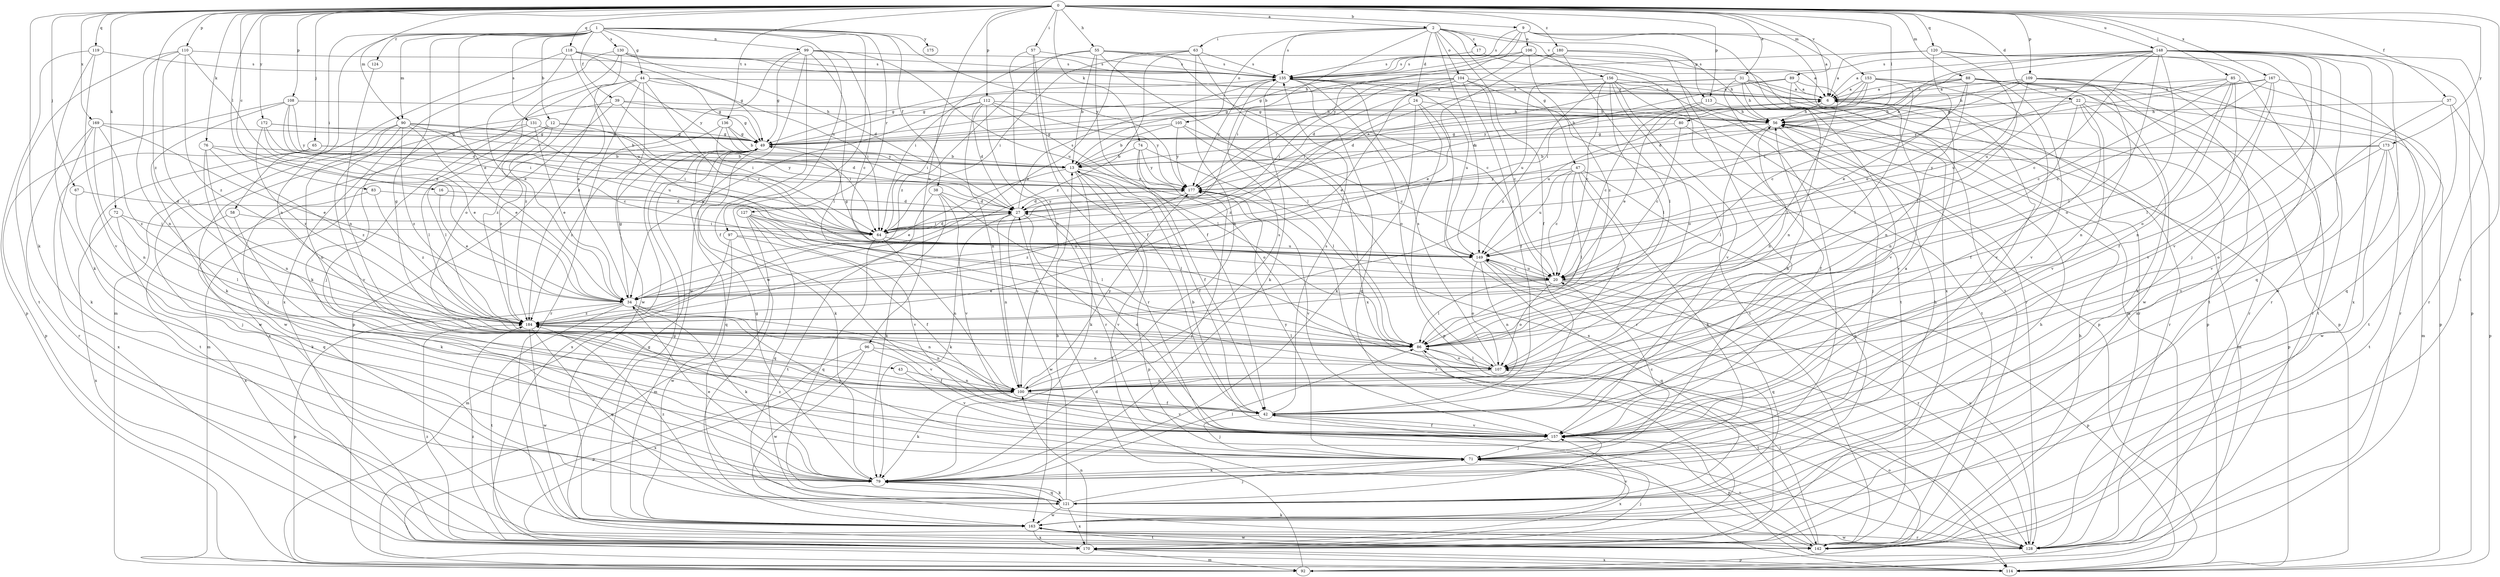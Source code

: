strict digraph  {
0;
1;
2;
6;
9;
12;
13;
16;
17;
20;
22;
24;
27;
31;
34;
37;
38;
39;
42;
43;
44;
47;
49;
55;
56;
57;
58;
63;
64;
65;
67;
71;
72;
74;
76;
79;
80;
83;
85;
86;
88;
89;
90;
92;
96;
97;
99;
100;
104;
105;
106;
107;
108;
109;
110;
112;
113;
114;
118;
119;
120;
121;
124;
127;
128;
130;
131;
135;
136;
142;
148;
149;
153;
156;
157;
163;
167;
169;
170;
172;
173;
175;
177;
180;
184;
0 -> 2  [label=a];
0 -> 9  [label=b];
0 -> 16  [label=c];
0 -> 22  [label=d];
0 -> 31  [label=e];
0 -> 37  [label=f];
0 -> 55  [label=h];
0 -> 57  [label=i];
0 -> 65  [label=j];
0 -> 67  [label=j];
0 -> 72  [label=k];
0 -> 74  [label=k];
0 -> 76  [label=k];
0 -> 79  [label=k];
0 -> 80  [label=l];
0 -> 83  [label=l];
0 -> 85  [label=l];
0 -> 88  [label=m];
0 -> 89  [label=m];
0 -> 90  [label=m];
0 -> 96  [label=n];
0 -> 108  [label=p];
0 -> 109  [label=p];
0 -> 110  [label=p];
0 -> 112  [label=p];
0 -> 113  [label=p];
0 -> 118  [label=q];
0 -> 119  [label=q];
0 -> 120  [label=q];
0 -> 136  [label=t];
0 -> 142  [label=t];
0 -> 148  [label=u];
0 -> 153  [label=v];
0 -> 167  [label=x];
0 -> 169  [label=x];
0 -> 172  [label=y];
0 -> 173  [label=y];
0 -> 180  [label=z];
0 -> 184  [label=z];
1 -> 12  [label=b];
1 -> 34  [label=e];
1 -> 38  [label=f];
1 -> 39  [label=f];
1 -> 43  [label=g];
1 -> 44  [label=g];
1 -> 58  [label=i];
1 -> 90  [label=m];
1 -> 97  [label=n];
1 -> 99  [label=n];
1 -> 100  [label=n];
1 -> 124  [label=r];
1 -> 127  [label=r];
1 -> 130  [label=s];
1 -> 131  [label=s];
1 -> 163  [label=w];
1 -> 175  [label=y];
1 -> 177  [label=y];
2 -> 17  [label=c];
2 -> 24  [label=d];
2 -> 42  [label=f];
2 -> 47  [label=g];
2 -> 63  [label=i];
2 -> 64  [label=i];
2 -> 104  [label=o];
2 -> 105  [label=o];
2 -> 113  [label=p];
2 -> 135  [label=s];
2 -> 149  [label=u];
2 -> 156  [label=v];
6 -> 56  [label=h];
6 -> 71  [label=j];
6 -> 128  [label=r];
6 -> 135  [label=s];
6 -> 149  [label=u];
6 -> 157  [label=v];
9 -> 6  [label=a];
9 -> 13  [label=b];
9 -> 106  [label=o];
9 -> 135  [label=s];
9 -> 142  [label=t];
9 -> 170  [label=x];
9 -> 177  [label=y];
12 -> 49  [label=g];
12 -> 64  [label=i];
12 -> 86  [label=l];
12 -> 92  [label=m];
12 -> 184  [label=z];
13 -> 6  [label=a];
13 -> 34  [label=e];
13 -> 42  [label=f];
13 -> 79  [label=k];
13 -> 114  [label=p];
13 -> 142  [label=t];
13 -> 177  [label=y];
16 -> 27  [label=d];
16 -> 34  [label=e];
17 -> 135  [label=s];
17 -> 142  [label=t];
20 -> 34  [label=e];
20 -> 86  [label=l];
20 -> 107  [label=o];
20 -> 114  [label=p];
20 -> 121  [label=q];
20 -> 149  [label=u];
22 -> 42  [label=f];
22 -> 56  [label=h];
22 -> 79  [label=k];
22 -> 92  [label=m];
22 -> 100  [label=n];
22 -> 149  [label=u];
22 -> 157  [label=v];
24 -> 56  [label=h];
24 -> 79  [label=k];
24 -> 114  [label=p];
24 -> 128  [label=r];
24 -> 184  [label=z];
27 -> 64  [label=i];
27 -> 79  [label=k];
27 -> 100  [label=n];
27 -> 135  [label=s];
27 -> 157  [label=v];
27 -> 163  [label=w];
27 -> 177  [label=y];
31 -> 6  [label=a];
31 -> 49  [label=g];
31 -> 56  [label=h];
31 -> 64  [label=i];
31 -> 71  [label=j];
31 -> 114  [label=p];
31 -> 128  [label=r];
31 -> 157  [label=v];
34 -> 49  [label=g];
34 -> 71  [label=j];
34 -> 79  [label=k];
34 -> 100  [label=n];
34 -> 114  [label=p];
34 -> 142  [label=t];
34 -> 157  [label=v];
34 -> 184  [label=z];
37 -> 56  [label=h];
37 -> 114  [label=p];
37 -> 142  [label=t];
37 -> 157  [label=v];
38 -> 27  [label=d];
38 -> 79  [label=k];
38 -> 86  [label=l];
38 -> 142  [label=t];
38 -> 157  [label=v];
39 -> 49  [label=g];
39 -> 56  [label=h];
39 -> 64  [label=i];
39 -> 71  [label=j];
39 -> 184  [label=z];
42 -> 56  [label=h];
42 -> 71  [label=j];
42 -> 114  [label=p];
42 -> 135  [label=s];
42 -> 157  [label=v];
43 -> 100  [label=n];
43 -> 157  [label=v];
44 -> 6  [label=a];
44 -> 20  [label=c];
44 -> 49  [label=g];
44 -> 64  [label=i];
44 -> 79  [label=k];
44 -> 114  [label=p];
44 -> 128  [label=r];
44 -> 163  [label=w];
44 -> 184  [label=z];
47 -> 20  [label=c];
47 -> 79  [label=k];
47 -> 86  [label=l];
47 -> 107  [label=o];
47 -> 121  [label=q];
47 -> 149  [label=u];
47 -> 177  [label=y];
49 -> 13  [label=b];
49 -> 79  [label=k];
49 -> 121  [label=q];
49 -> 170  [label=x];
49 -> 184  [label=z];
55 -> 6  [label=a];
55 -> 13  [label=b];
55 -> 20  [label=c];
55 -> 42  [label=f];
55 -> 64  [label=i];
55 -> 86  [label=l];
55 -> 135  [label=s];
55 -> 184  [label=z];
56 -> 49  [label=g];
56 -> 71  [label=j];
56 -> 86  [label=l];
56 -> 92  [label=m];
56 -> 114  [label=p];
57 -> 42  [label=f];
57 -> 100  [label=n];
57 -> 128  [label=r];
57 -> 135  [label=s];
58 -> 64  [label=i];
58 -> 79  [label=k];
58 -> 170  [label=x];
63 -> 34  [label=e];
63 -> 64  [label=i];
63 -> 100  [label=n];
63 -> 135  [label=s];
63 -> 170  [label=x];
63 -> 184  [label=z];
64 -> 27  [label=d];
64 -> 100  [label=n];
64 -> 121  [label=q];
64 -> 149  [label=u];
65 -> 13  [label=b];
65 -> 142  [label=t];
65 -> 170  [label=x];
65 -> 177  [label=y];
67 -> 27  [label=d];
67 -> 71  [label=j];
71 -> 20  [label=c];
71 -> 79  [label=k];
71 -> 170  [label=x];
71 -> 177  [label=y];
71 -> 184  [label=z];
72 -> 64  [label=i];
72 -> 79  [label=k];
72 -> 86  [label=l];
72 -> 170  [label=x];
74 -> 13  [label=b];
74 -> 42  [label=f];
74 -> 86  [label=l];
74 -> 107  [label=o];
74 -> 177  [label=y];
76 -> 13  [label=b];
76 -> 64  [label=i];
76 -> 71  [label=j];
76 -> 100  [label=n];
76 -> 184  [label=z];
79 -> 34  [label=e];
79 -> 49  [label=g];
79 -> 56  [label=h];
79 -> 86  [label=l];
79 -> 121  [label=q];
79 -> 177  [label=y];
80 -> 20  [label=c];
80 -> 42  [label=f];
80 -> 49  [label=g];
83 -> 27  [label=d];
83 -> 121  [label=q];
83 -> 184  [label=z];
85 -> 6  [label=a];
85 -> 20  [label=c];
85 -> 42  [label=f];
85 -> 49  [label=g];
85 -> 100  [label=n];
85 -> 107  [label=o];
85 -> 128  [label=r];
86 -> 107  [label=o];
86 -> 142  [label=t];
88 -> 6  [label=a];
88 -> 13  [label=b];
88 -> 20  [label=c];
88 -> 27  [label=d];
88 -> 100  [label=n];
88 -> 114  [label=p];
88 -> 128  [label=r];
88 -> 157  [label=v];
88 -> 163  [label=w];
89 -> 6  [label=a];
89 -> 27  [label=d];
89 -> 64  [label=i];
89 -> 86  [label=l];
89 -> 100  [label=n];
90 -> 34  [label=e];
90 -> 49  [label=g];
90 -> 64  [label=i];
90 -> 100  [label=n];
90 -> 149  [label=u];
90 -> 157  [label=v];
90 -> 163  [label=w];
90 -> 184  [label=z];
92 -> 27  [label=d];
92 -> 107  [label=o];
96 -> 42  [label=f];
96 -> 107  [label=o];
96 -> 114  [label=p];
96 -> 163  [label=w];
96 -> 170  [label=x];
97 -> 42  [label=f];
97 -> 92  [label=m];
97 -> 149  [label=u];
97 -> 163  [label=w];
99 -> 20  [label=c];
99 -> 42  [label=f];
99 -> 49  [label=g];
99 -> 86  [label=l];
99 -> 135  [label=s];
99 -> 149  [label=u];
99 -> 163  [label=w];
99 -> 184  [label=z];
100 -> 42  [label=f];
100 -> 79  [label=k];
100 -> 135  [label=s];
100 -> 157  [label=v];
100 -> 177  [label=y];
104 -> 6  [label=a];
104 -> 20  [label=c];
104 -> 34  [label=e];
104 -> 42  [label=f];
104 -> 49  [label=g];
104 -> 64  [label=i];
104 -> 142  [label=t];
104 -> 177  [label=y];
105 -> 13  [label=b];
105 -> 20  [label=c];
105 -> 49  [label=g];
105 -> 170  [label=x];
105 -> 177  [label=y];
106 -> 27  [label=d];
106 -> 49  [label=g];
106 -> 92  [label=m];
106 -> 128  [label=r];
106 -> 135  [label=s];
106 -> 184  [label=z];
107 -> 56  [label=h];
107 -> 86  [label=l];
107 -> 100  [label=n];
107 -> 135  [label=s];
108 -> 27  [label=d];
108 -> 56  [label=h];
108 -> 64  [label=i];
108 -> 79  [label=k];
108 -> 114  [label=p];
108 -> 177  [label=y];
109 -> 6  [label=a];
109 -> 56  [label=h];
109 -> 64  [label=i];
109 -> 100  [label=n];
109 -> 128  [label=r];
109 -> 142  [label=t];
109 -> 149  [label=u];
109 -> 170  [label=x];
110 -> 34  [label=e];
110 -> 86  [label=l];
110 -> 100  [label=n];
110 -> 135  [label=s];
110 -> 142  [label=t];
110 -> 184  [label=z];
112 -> 27  [label=d];
112 -> 34  [label=e];
112 -> 56  [label=h];
112 -> 64  [label=i];
112 -> 86  [label=l];
112 -> 100  [label=n];
112 -> 128  [label=r];
112 -> 177  [label=y];
113 -> 20  [label=c];
113 -> 34  [label=e];
113 -> 56  [label=h];
114 -> 170  [label=x];
118 -> 34  [label=e];
118 -> 49  [label=g];
118 -> 92  [label=m];
118 -> 135  [label=s];
118 -> 149  [label=u];
118 -> 177  [label=y];
119 -> 79  [label=k];
119 -> 114  [label=p];
119 -> 135  [label=s];
119 -> 157  [label=v];
120 -> 6  [label=a];
120 -> 34  [label=e];
120 -> 86  [label=l];
120 -> 128  [label=r];
120 -> 135  [label=s];
120 -> 142  [label=t];
121 -> 13  [label=b];
121 -> 71  [label=j];
121 -> 79  [label=k];
121 -> 163  [label=w];
121 -> 170  [label=x];
121 -> 184  [label=z];
124 -> 100  [label=n];
127 -> 64  [label=i];
127 -> 86  [label=l];
127 -> 92  [label=m];
127 -> 107  [label=o];
127 -> 121  [label=q];
127 -> 157  [label=v];
128 -> 149  [label=u];
128 -> 163  [label=w];
130 -> 27  [label=d];
130 -> 34  [label=e];
130 -> 56  [label=h];
130 -> 107  [label=o];
130 -> 135  [label=s];
130 -> 170  [label=x];
131 -> 27  [label=d];
131 -> 34  [label=e];
131 -> 49  [label=g];
131 -> 163  [label=w];
131 -> 170  [label=x];
135 -> 6  [label=a];
135 -> 49  [label=g];
135 -> 79  [label=k];
135 -> 107  [label=o];
135 -> 121  [label=q];
135 -> 149  [label=u];
135 -> 177  [label=y];
136 -> 13  [label=b];
136 -> 49  [label=g];
136 -> 64  [label=i];
136 -> 86  [label=l];
136 -> 177  [label=y];
142 -> 49  [label=g];
142 -> 56  [label=h];
142 -> 79  [label=k];
142 -> 86  [label=l];
142 -> 157  [label=v];
142 -> 163  [label=w];
142 -> 184  [label=z];
148 -> 6  [label=a];
148 -> 13  [label=b];
148 -> 20  [label=c];
148 -> 56  [label=h];
148 -> 71  [label=j];
148 -> 86  [label=l];
148 -> 107  [label=o];
148 -> 114  [label=p];
148 -> 121  [label=q];
148 -> 128  [label=r];
148 -> 135  [label=s];
148 -> 149  [label=u];
148 -> 157  [label=v];
148 -> 163  [label=w];
148 -> 170  [label=x];
149 -> 20  [label=c];
149 -> 49  [label=g];
149 -> 100  [label=n];
149 -> 107  [label=o];
149 -> 121  [label=q];
149 -> 128  [label=r];
153 -> 6  [label=a];
153 -> 27  [label=d];
153 -> 49  [label=g];
153 -> 86  [label=l];
153 -> 114  [label=p];
153 -> 157  [label=v];
153 -> 177  [label=y];
156 -> 6  [label=a];
156 -> 20  [label=c];
156 -> 86  [label=l];
156 -> 107  [label=o];
156 -> 114  [label=p];
156 -> 142  [label=t];
156 -> 149  [label=u];
156 -> 157  [label=v];
156 -> 184  [label=z];
157 -> 6  [label=a];
157 -> 13  [label=b];
157 -> 27  [label=d];
157 -> 42  [label=f];
157 -> 71  [label=j];
163 -> 49  [label=g];
163 -> 56  [label=h];
163 -> 128  [label=r];
163 -> 142  [label=t];
163 -> 157  [label=v];
163 -> 170  [label=x];
167 -> 6  [label=a];
167 -> 20  [label=c];
167 -> 86  [label=l];
167 -> 121  [label=q];
167 -> 157  [label=v];
167 -> 177  [label=y];
169 -> 34  [label=e];
169 -> 49  [label=g];
169 -> 79  [label=k];
169 -> 100  [label=n];
169 -> 128  [label=r];
169 -> 184  [label=z];
170 -> 71  [label=j];
170 -> 92  [label=m];
170 -> 100  [label=n];
170 -> 114  [label=p];
170 -> 184  [label=z];
172 -> 13  [label=b];
172 -> 20  [label=c];
172 -> 34  [label=e];
172 -> 49  [label=g];
172 -> 184  [label=z];
173 -> 13  [label=b];
173 -> 107  [label=o];
173 -> 142  [label=t];
173 -> 157  [label=v];
173 -> 163  [label=w];
173 -> 177  [label=y];
177 -> 27  [label=d];
177 -> 128  [label=r];
177 -> 157  [label=v];
177 -> 184  [label=z];
180 -> 34  [label=e];
180 -> 56  [label=h];
180 -> 71  [label=j];
180 -> 86  [label=l];
180 -> 135  [label=s];
184 -> 86  [label=l];
184 -> 100  [label=n];
184 -> 121  [label=q];
184 -> 163  [label=w];
}
